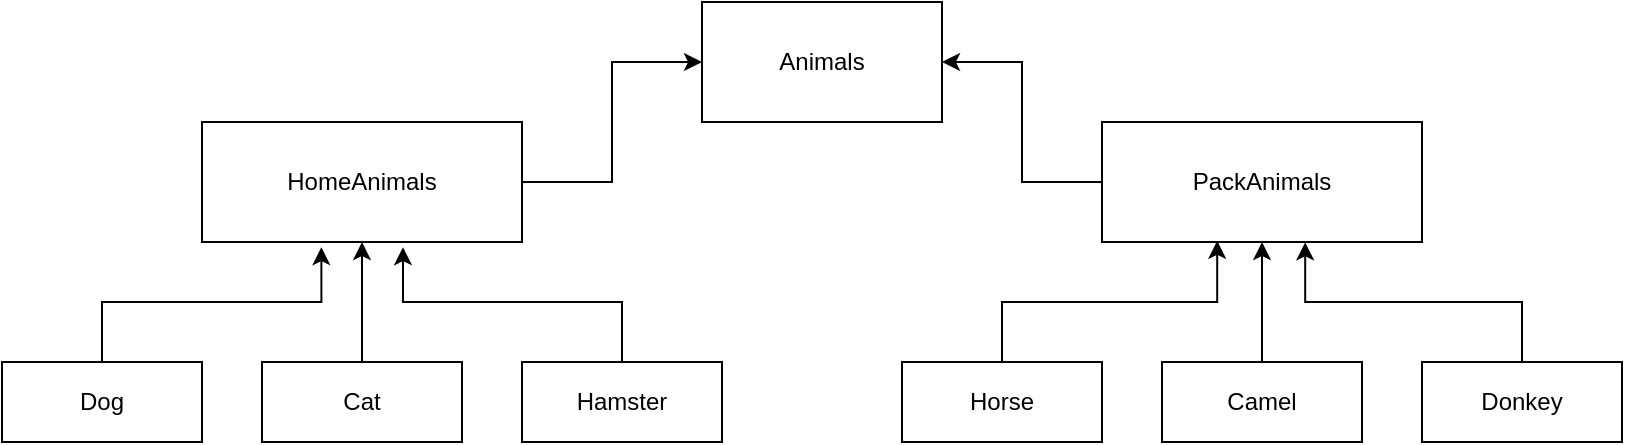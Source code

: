 <mxfile version="21.1.8" type="device">
  <diagram id="C5RBs43oDa-KdzZeNtuy" name="Page-1">
    <mxGraphModel dx="1050" dy="541" grid="1" gridSize="10" guides="1" tooltips="1" connect="1" arrows="1" fold="1" page="1" pageScale="1" pageWidth="827" pageHeight="1169" math="0" shadow="0">
      <root>
        <mxCell id="WIyWlLk6GJQsqaUBKTNV-0" />
        <mxCell id="WIyWlLk6GJQsqaUBKTNV-1" parent="WIyWlLk6GJQsqaUBKTNV-0" />
        <mxCell id="7M7wxERQtDbhPmmRxwe6-0" value="Animals" style="rounded=0;whiteSpace=wrap;html=1;" vertex="1" parent="WIyWlLk6GJQsqaUBKTNV-1">
          <mxGeometry x="370" y="100" width="120" height="60" as="geometry" />
        </mxCell>
        <mxCell id="7M7wxERQtDbhPmmRxwe6-4" style="edgeStyle=orthogonalEdgeStyle;rounded=0;orthogonalLoop=1;jettySize=auto;html=1;entryX=0;entryY=0.5;entryDx=0;entryDy=0;" edge="1" parent="WIyWlLk6GJQsqaUBKTNV-1" source="7M7wxERQtDbhPmmRxwe6-1" target="7M7wxERQtDbhPmmRxwe6-0">
          <mxGeometry relative="1" as="geometry" />
        </mxCell>
        <mxCell id="7M7wxERQtDbhPmmRxwe6-1" value="HomeAnimals" style="rounded=0;whiteSpace=wrap;html=1;" vertex="1" parent="WIyWlLk6GJQsqaUBKTNV-1">
          <mxGeometry x="120" y="160" width="160" height="60" as="geometry" />
        </mxCell>
        <mxCell id="7M7wxERQtDbhPmmRxwe6-3" style="edgeStyle=orthogonalEdgeStyle;rounded=0;orthogonalLoop=1;jettySize=auto;html=1;" edge="1" parent="WIyWlLk6GJQsqaUBKTNV-1" source="7M7wxERQtDbhPmmRxwe6-2" target="7M7wxERQtDbhPmmRxwe6-0">
          <mxGeometry relative="1" as="geometry" />
        </mxCell>
        <mxCell id="7M7wxERQtDbhPmmRxwe6-2" value="PackAnimals" style="rounded=0;whiteSpace=wrap;html=1;" vertex="1" parent="WIyWlLk6GJQsqaUBKTNV-1">
          <mxGeometry x="570" y="160" width="160" height="60" as="geometry" />
        </mxCell>
        <mxCell id="7M7wxERQtDbhPmmRxwe6-8" style="edgeStyle=orthogonalEdgeStyle;rounded=0;orthogonalLoop=1;jettySize=auto;html=1;entryX=0.373;entryY=1.043;entryDx=0;entryDy=0;entryPerimeter=0;" edge="1" parent="WIyWlLk6GJQsqaUBKTNV-1" source="7M7wxERQtDbhPmmRxwe6-5" target="7M7wxERQtDbhPmmRxwe6-1">
          <mxGeometry relative="1" as="geometry" />
        </mxCell>
        <mxCell id="7M7wxERQtDbhPmmRxwe6-5" value="Dog" style="rounded=0;whiteSpace=wrap;html=1;" vertex="1" parent="WIyWlLk6GJQsqaUBKTNV-1">
          <mxGeometry x="20" y="280" width="100" height="40" as="geometry" />
        </mxCell>
        <mxCell id="7M7wxERQtDbhPmmRxwe6-9" style="edgeStyle=orthogonalEdgeStyle;rounded=0;orthogonalLoop=1;jettySize=auto;html=1;entryX=0.5;entryY=1;entryDx=0;entryDy=0;" edge="1" parent="WIyWlLk6GJQsqaUBKTNV-1" source="7M7wxERQtDbhPmmRxwe6-6" target="7M7wxERQtDbhPmmRxwe6-1">
          <mxGeometry relative="1" as="geometry" />
        </mxCell>
        <mxCell id="7M7wxERQtDbhPmmRxwe6-6" value="Cat" style="rounded=0;whiteSpace=wrap;html=1;" vertex="1" parent="WIyWlLk6GJQsqaUBKTNV-1">
          <mxGeometry x="150" y="280" width="100" height="40" as="geometry" />
        </mxCell>
        <mxCell id="7M7wxERQtDbhPmmRxwe6-10" style="edgeStyle=orthogonalEdgeStyle;rounded=0;orthogonalLoop=1;jettySize=auto;html=1;entryX=0.628;entryY=1.043;entryDx=0;entryDy=0;entryPerimeter=0;" edge="1" parent="WIyWlLk6GJQsqaUBKTNV-1" source="7M7wxERQtDbhPmmRxwe6-7" target="7M7wxERQtDbhPmmRxwe6-1">
          <mxGeometry relative="1" as="geometry" />
        </mxCell>
        <mxCell id="7M7wxERQtDbhPmmRxwe6-7" value="Hamster" style="rounded=0;whiteSpace=wrap;html=1;" vertex="1" parent="WIyWlLk6GJQsqaUBKTNV-1">
          <mxGeometry x="280" y="280" width="100" height="40" as="geometry" />
        </mxCell>
        <mxCell id="7M7wxERQtDbhPmmRxwe6-15" style="edgeStyle=orthogonalEdgeStyle;rounded=0;orthogonalLoop=1;jettySize=auto;html=1;entryX=0.5;entryY=1;entryDx=0;entryDy=0;" edge="1" parent="WIyWlLk6GJQsqaUBKTNV-1" source="7M7wxERQtDbhPmmRxwe6-12" target="7M7wxERQtDbhPmmRxwe6-2">
          <mxGeometry relative="1" as="geometry" />
        </mxCell>
        <mxCell id="7M7wxERQtDbhPmmRxwe6-12" value="Camel" style="rounded=0;whiteSpace=wrap;html=1;" vertex="1" parent="WIyWlLk6GJQsqaUBKTNV-1">
          <mxGeometry x="600" y="280" width="100" height="40" as="geometry" />
        </mxCell>
        <mxCell id="7M7wxERQtDbhPmmRxwe6-16" style="edgeStyle=orthogonalEdgeStyle;rounded=0;orthogonalLoop=1;jettySize=auto;html=1;entryX=0.36;entryY=0.99;entryDx=0;entryDy=0;entryPerimeter=0;" edge="1" parent="WIyWlLk6GJQsqaUBKTNV-1" source="7M7wxERQtDbhPmmRxwe6-13" target="7M7wxERQtDbhPmmRxwe6-2">
          <mxGeometry relative="1" as="geometry" />
        </mxCell>
        <mxCell id="7M7wxERQtDbhPmmRxwe6-13" value="Horse" style="rounded=0;whiteSpace=wrap;html=1;" vertex="1" parent="WIyWlLk6GJQsqaUBKTNV-1">
          <mxGeometry x="470" y="280" width="100" height="40" as="geometry" />
        </mxCell>
        <mxCell id="7M7wxERQtDbhPmmRxwe6-17" style="edgeStyle=orthogonalEdgeStyle;rounded=0;orthogonalLoop=1;jettySize=auto;html=1;entryX=0.635;entryY=1.003;entryDx=0;entryDy=0;entryPerimeter=0;" edge="1" parent="WIyWlLk6GJQsqaUBKTNV-1" source="7M7wxERQtDbhPmmRxwe6-14" target="7M7wxERQtDbhPmmRxwe6-2">
          <mxGeometry relative="1" as="geometry" />
        </mxCell>
        <mxCell id="7M7wxERQtDbhPmmRxwe6-14" value="Donkey" style="rounded=0;whiteSpace=wrap;html=1;" vertex="1" parent="WIyWlLk6GJQsqaUBKTNV-1">
          <mxGeometry x="730" y="280" width="100" height="40" as="geometry" />
        </mxCell>
      </root>
    </mxGraphModel>
  </diagram>
</mxfile>
